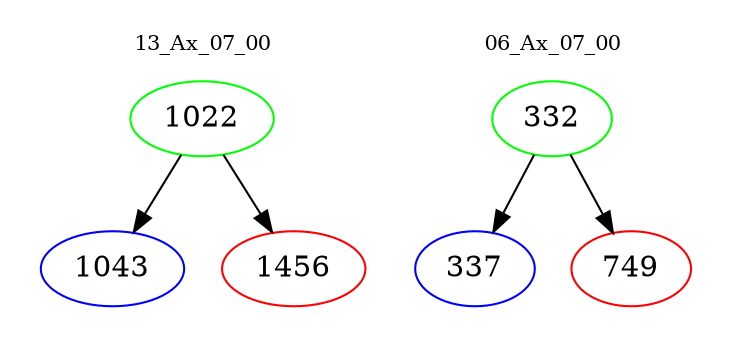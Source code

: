 digraph{
subgraph cluster_0 {
color = white
label = "13_Ax_07_00";
fontsize=10;
T0_1022 [label="1022", color="green"]
T0_1022 -> T0_1043 [color="black"]
T0_1043 [label="1043", color="blue"]
T0_1022 -> T0_1456 [color="black"]
T0_1456 [label="1456", color="red"]
}
subgraph cluster_1 {
color = white
label = "06_Ax_07_00";
fontsize=10;
T1_332 [label="332", color="green"]
T1_332 -> T1_337 [color="black"]
T1_337 [label="337", color="blue"]
T1_332 -> T1_749 [color="black"]
T1_749 [label="749", color="red"]
}
}

